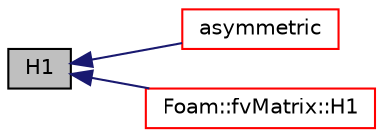 digraph "H1"
{
  bgcolor="transparent";
  edge [fontname="Helvetica",fontsize="10",labelfontname="Helvetica",labelfontsize="10"];
  node [fontname="Helvetica",fontsize="10",shape=record];
  rankdir="LR";
  Node1458 [label="H1",height=0.2,width=0.4,color="black", fillcolor="grey75", style="filled", fontcolor="black"];
  Node1458 -> Node1459 [dir="back",color="midnightblue",fontsize="10",style="solid",fontname="Helvetica"];
  Node1459 [label="asymmetric",height=0.2,width=0.4,color="red",URL="$a27929.html#aff45003a4c4226b1f6f4e5e24d382e03"];
  Node1458 -> Node1493 [dir="back",color="midnightblue",fontsize="10",style="solid",fontname="Helvetica"];
  Node1493 [label="Foam::fvMatrix::H1",height=0.2,width=0.4,color="red",URL="$a23173.html#a37a6a42b79a9f56f28f79fab26072d51",tooltip="Return H(1) "];
}
